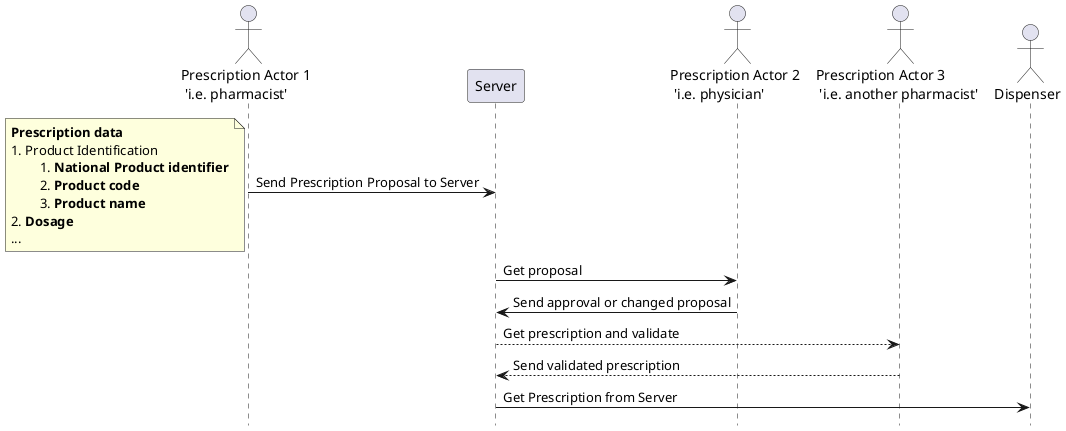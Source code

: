 @startuml
hide footbox
skinparam DefaultTextAlignment left
skinparam PackageTitleAlignment center


'title Use Case: Proposal order
'In this case, the pharmacist proposes the medication to be ordered




actor "Prescription Actor 1\n 'i.e. pharmacist'" as PRESC1
participant "Server" as Server

actor "Prescription Actor 2\n 'i.e. physician'" as PRESC2

actor "Prescription Actor 3\n 'i.e. another pharmacist'" as PRESC3


actor "Dispenser" as DISP

PRESC1 -> Server: Send Prescription Proposal to Server
note left
**Prescription data**
# Product Identification
### **National Product identifier**
### **Product code**
### **Product name**
# **Dosage**
...
endnote
Server -> PRESC2: Get proposal 
PRESC2 -> Server: Send approval or changed proposal 

Server --> PRESC3: Get prescription and validate
PRESC3 --> Server: Send validated prescription 

Server -> DISP: Get Prescription from Server



@enduml